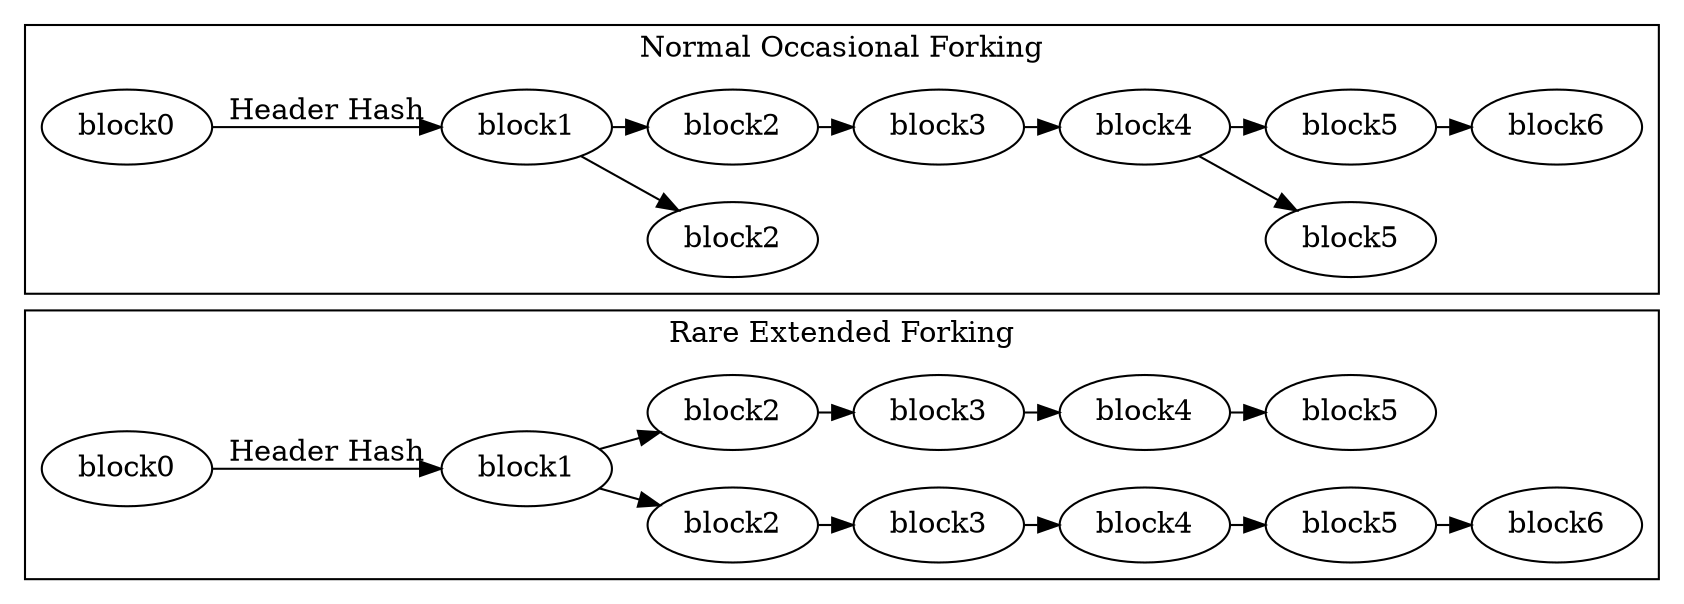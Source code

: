 digraph blockchain {

//size=6.25;

//splines = "ortho";
rankdir=LR;
ranksep=0.1;

subgraph cluster_extended {
    block00 [ label = block0 ];
    block01 [ label = block1 ];
    block02 [ label = block2 ];
    block03 [ label = block3 ];
    block04 [ label = block4 ];
    block05 [ label = block5 ];
    block06 [ label = block6 ];

    block02x [ label = block2 ];
    block03x [ label = block3 ];
    block04x [ label = block4 ];
    block05x [ label = block5 ];

    block01  -> block02x;
    block02x -> block03x;
    block03x -> block04x;
    block04x -> block05x;


    block00 -> block01 [label = "Header Hash"];
    block01 -> block02;
    block02 -> block03;
    block03 -> block04;
    block04 -> block05 
    block05 -> block06;

    label = "Rare Extended Forking";
}

subgraph cluster_normal {
    block2x [ label = block2 ];
    block5x [ label = block5 ];

    block1 -> block2x;
    block4 -> block5x;

    block0 -> block1 [label = "Header Hash"];
    block1 -> block2 [weight = 100];
    block2 -> block3;
    block3 -> block4;
    block4 -> block5 [weight = 100];
    block5 -> block6;

    label = "Normal Occasional Forking";
}
}
